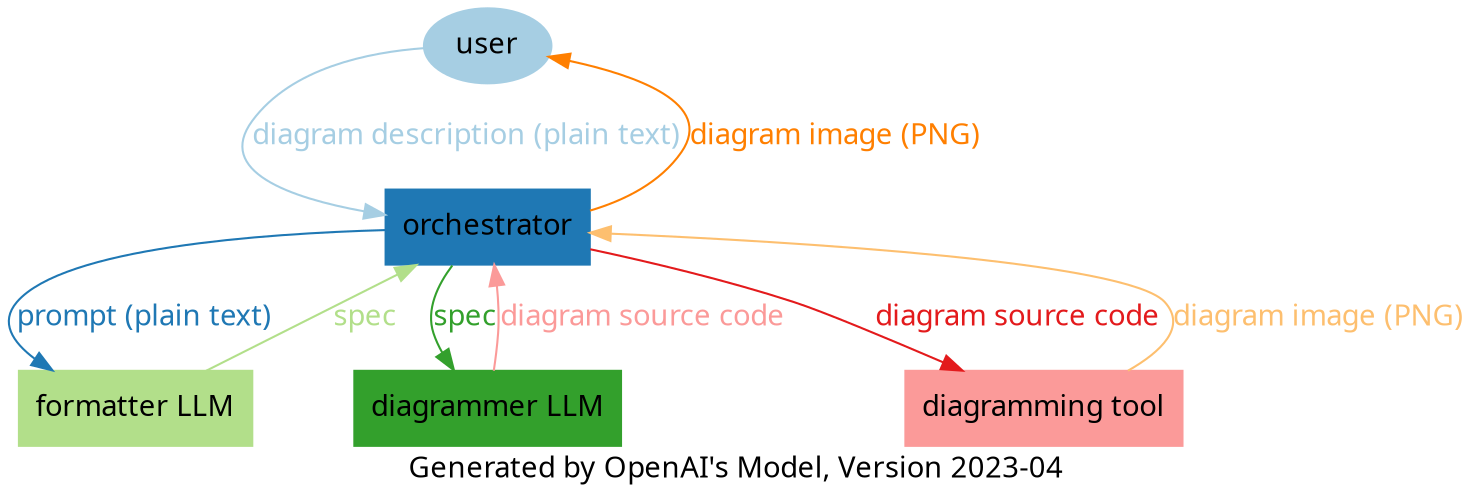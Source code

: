 digraph G {
    graph [bgcolor=white fontname="Roboto Mono" label="Generated by OpenAI's Model, Version 2023-04"];
    node [colorscheme=paired12 style=filled fontname="Roboto Mono"];
    edge [colorscheme=paired12 fontname="Roboto Mono"];

    // Node definitions
    user [shape=oval, color=1, label="user"];
    orchestrator [shape=box, color=2, label="orchestrator"];
    formatterLLM [shape=box, color=3, label="formatter LLM"];
    diagrammerLLM [shape=box, color=4, label="diagrammer LLM"];
    diagrammingtool [shape=box, color=5, label="diagramming tool"];

    // Edges
    user -> orchestrator [label="diagram description (plain text)", color=1, fontcolor=1];
    orchestrator -> formatterLLM [label="prompt (plain text)", color=2, fontcolor=2];
    formatterLLM -> orchestrator [label="spec", color=3, fontcolor=3];
    orchestrator -> diagrammerLLM [label="spec", color=4, fontcolor=4];
    diagrammerLLM -> orchestrator [label="diagram source code", color=5, fontcolor=5];
    orchestrator -> diagrammingtool [label="diagram source code", color=6, fontcolor=6];
    diagrammingtool -> orchestrator [label="diagram image (PNG)", color=7, fontcolor=7];
    orchestrator -> user [label="diagram image (PNG)", color=8, fontcolor=8];
}
